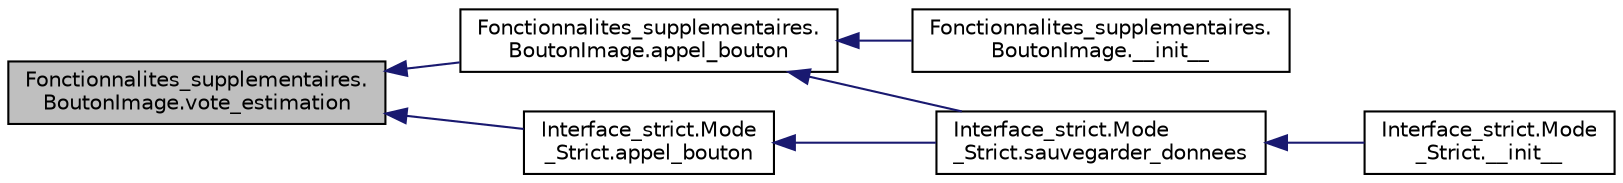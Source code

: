 digraph "Fonctionnalites_supplementaires.BoutonImage.vote_estimation"
{
  edge [fontname="Helvetica",fontsize="10",labelfontname="Helvetica",labelfontsize="10"];
  node [fontname="Helvetica",fontsize="10",shape=record];
  rankdir="LR";
  Node38 [label="Fonctionnalites_supplementaires.\lBoutonImage.vote_estimation",height=0.2,width=0.4,color="black", fillcolor="grey75", style="filled", fontcolor="black"];
  Node38 -> Node39 [dir="back",color="midnightblue",fontsize="10",style="solid",fontname="Helvetica"];
  Node39 [label="Fonctionnalites_supplementaires.\lBoutonImage.appel_bouton",height=0.2,width=0.4,color="black", fillcolor="white", style="filled",URL="$class_fonctionnalites__supplementaires_1_1_bouton_image.html#a8970c9d2f36ff065a4ff2892287fcdbe"];
  Node39 -> Node40 [dir="back",color="midnightblue",fontsize="10",style="solid",fontname="Helvetica"];
  Node40 [label="Fonctionnalites_supplementaires.\lBoutonImage.__init__",height=0.2,width=0.4,color="black", fillcolor="white", style="filled",URL="$class_fonctionnalites__supplementaires_1_1_bouton_image.html#af5caff29afa7b6c0fe2c2cfd7b5e06c9"];
  Node39 -> Node41 [dir="back",color="midnightblue",fontsize="10",style="solid",fontname="Helvetica"];
  Node41 [label="Interface_strict.Mode\l_Strict.sauvegarder_donnees",height=0.2,width=0.4,color="black", fillcolor="white", style="filled",URL="$class_interface__strict_1_1_mode___strict.html#a3fc3e3f1b7b81190fb9504d8d1373c93"];
  Node41 -> Node42 [dir="back",color="midnightblue",fontsize="10",style="solid",fontname="Helvetica"];
  Node42 [label="Interface_strict.Mode\l_Strict.__init__",height=0.2,width=0.4,color="black", fillcolor="white", style="filled",URL="$class_interface__strict_1_1_mode___strict.html#a2cfc45c81a34f7c133c7e208030be1d3"];
  Node38 -> Node43 [dir="back",color="midnightblue",fontsize="10",style="solid",fontname="Helvetica"];
  Node43 [label="Interface_strict.Mode\l_Strict.appel_bouton",height=0.2,width=0.4,color="black", fillcolor="white", style="filled",URL="$class_interface__strict_1_1_mode___strict.html#a248365067bfedb966e6b5a75bd8a8690"];
  Node43 -> Node41 [dir="back",color="midnightblue",fontsize="10",style="solid",fontname="Helvetica"];
}
